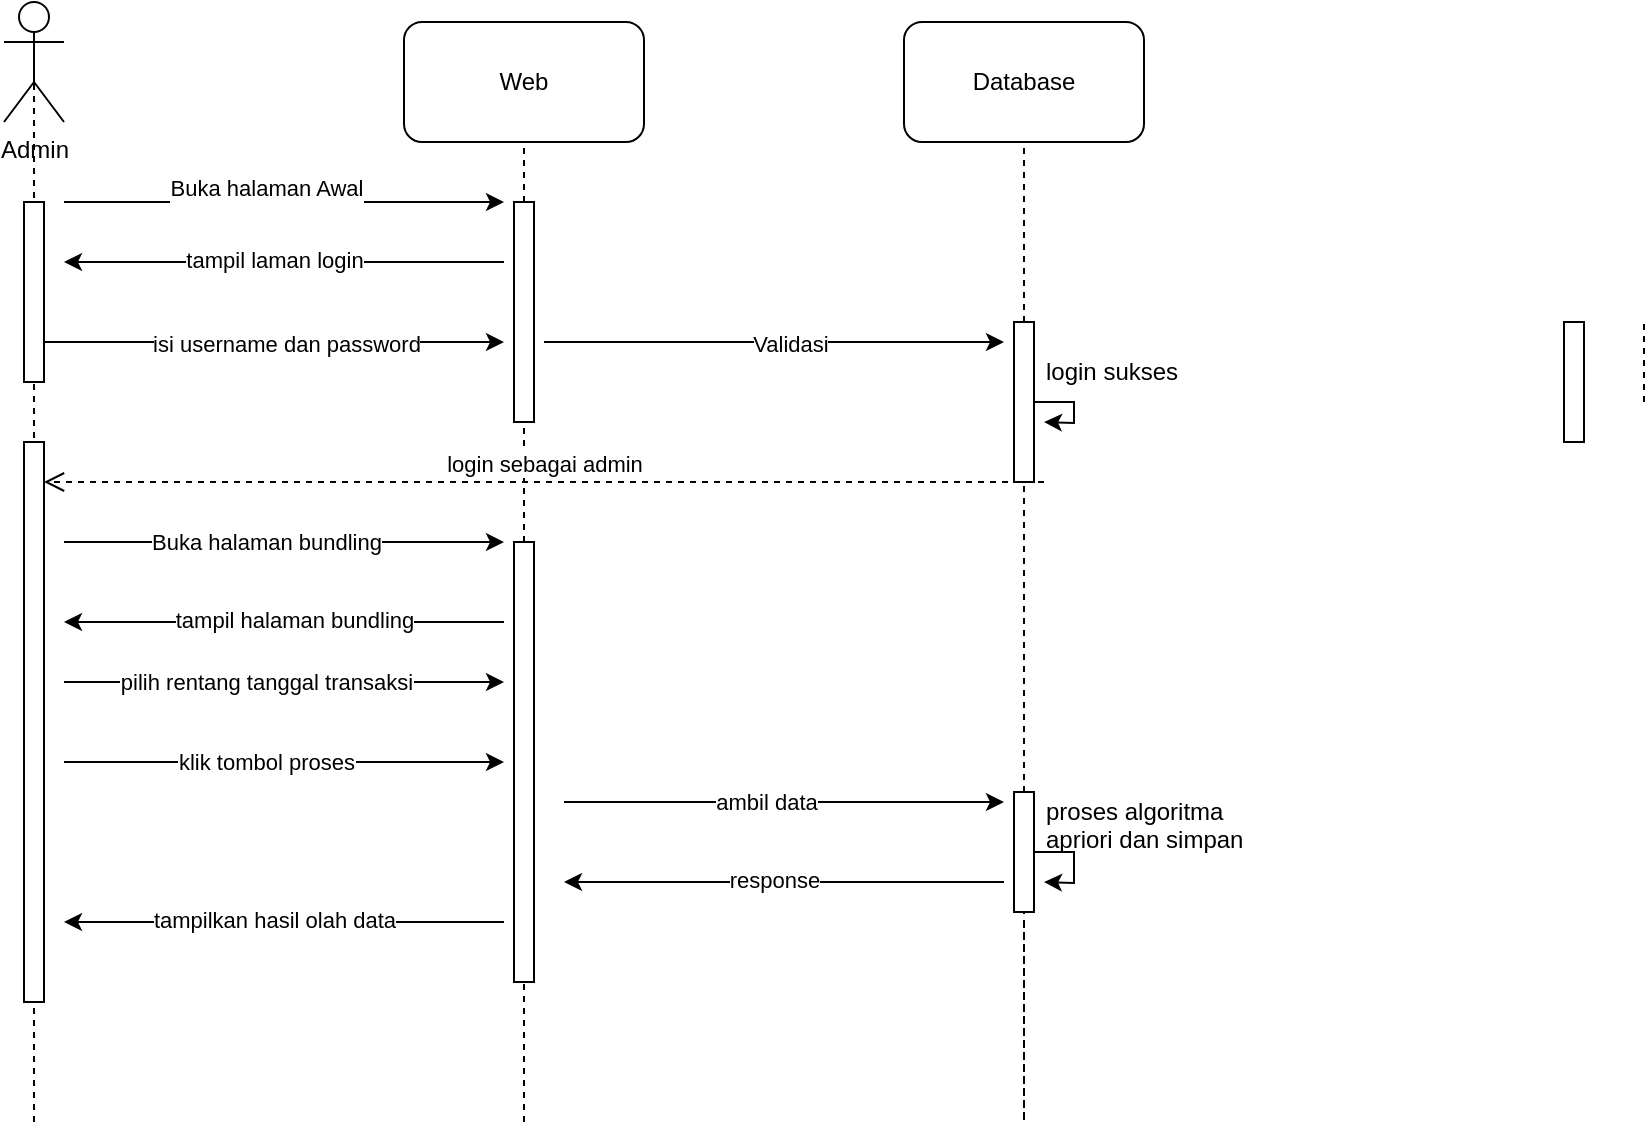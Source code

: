 <mxfile version="24.6.4" type="github">
  <diagram name="Page-1" id="13e1069c-82ec-6db2-03f1-153e76fe0fe0">
    <mxGraphModel dx="830" dy="454" grid="1" gridSize="10" guides="1" tooltips="1" connect="1" arrows="1" fold="1" page="1" pageScale="1" pageWidth="1100" pageHeight="850" background="none" math="0" shadow="0">
      <root>
        <mxCell id="0" />
        <mxCell id="1" parent="0" />
        <mxCell id="mUrOawCIDAjBb9AAZiMk-1" value="&lt;div&gt;Admin&lt;/div&gt;&lt;div&gt;&lt;br&gt;&lt;/div&gt;" style="shape=umlActor;verticalLabelPosition=bottom;verticalAlign=top;html=1;outlineConnect=0;" vertex="1" parent="1">
          <mxGeometry x="70" width="30" height="60" as="geometry" />
        </mxCell>
        <mxCell id="mUrOawCIDAjBb9AAZiMk-2" value="" style="endArrow=none;dashed=1;html=1;rounded=0;entryX=0.5;entryY=0.5;entryDx=0;entryDy=0;entryPerimeter=0;" edge="1" parent="1" target="mUrOawCIDAjBb9AAZiMk-1">
          <mxGeometry width="50" height="50" relative="1" as="geometry">
            <mxPoint x="85" y="560" as="sourcePoint" />
            <mxPoint x="320" y="80" as="targetPoint" />
          </mxGeometry>
        </mxCell>
        <mxCell id="mUrOawCIDAjBb9AAZiMk-3" value="" style="rounded=0;whiteSpace=wrap;html=1;" vertex="1" parent="1">
          <mxGeometry x="80" y="100" width="10" height="90" as="geometry" />
        </mxCell>
        <mxCell id="mUrOawCIDAjBb9AAZiMk-4" value="" style="endArrow=classic;html=1;rounded=0;" edge="1" parent="1">
          <mxGeometry width="50" height="50" relative="1" as="geometry">
            <mxPoint x="100" y="100" as="sourcePoint" />
            <mxPoint x="320" y="100" as="targetPoint" />
          </mxGeometry>
        </mxCell>
        <mxCell id="mUrOawCIDAjBb9AAZiMk-5" value="&lt;div&gt;Buka halaman Awal&lt;/div&gt;&lt;div&gt;&lt;br&gt;&lt;/div&gt;" style="edgeLabel;html=1;align=center;verticalAlign=middle;resizable=0;points=[];" connectable="0" vertex="1" parent="mUrOawCIDAjBb9AAZiMk-4">
          <mxGeometry x="-0.305" relative="1" as="geometry">
            <mxPoint x="24" as="offset" />
          </mxGeometry>
        </mxCell>
        <mxCell id="mUrOawCIDAjBb9AAZiMk-6" value="Web" style="rounded=1;whiteSpace=wrap;html=1;" vertex="1" parent="1">
          <mxGeometry x="270" y="10" width="120" height="60" as="geometry" />
        </mxCell>
        <mxCell id="mUrOawCIDAjBb9AAZiMk-7" value="" style="endArrow=none;dashed=1;html=1;rounded=0;entryX=0.5;entryY=1;entryDx=0;entryDy=0;" edge="1" parent="1" source="mUrOawCIDAjBb9AAZiMk-9" target="mUrOawCIDAjBb9AAZiMk-6">
          <mxGeometry width="50" height="50" relative="1" as="geometry">
            <mxPoint x="330" y="330" as="sourcePoint" />
            <mxPoint x="340" y="90" as="targetPoint" />
          </mxGeometry>
        </mxCell>
        <mxCell id="mUrOawCIDAjBb9AAZiMk-8" value="" style="endArrow=none;dashed=1;html=1;rounded=0;entryX=0.5;entryY=1;entryDx=0;entryDy=0;" edge="1" parent="1" source="mUrOawCIDAjBb9AAZiMk-90" target="mUrOawCIDAjBb9AAZiMk-9">
          <mxGeometry width="50" height="50" relative="1" as="geometry">
            <mxPoint x="330" y="350" as="sourcePoint" />
            <mxPoint x="330" y="70" as="targetPoint" />
          </mxGeometry>
        </mxCell>
        <mxCell id="mUrOawCIDAjBb9AAZiMk-9" value="" style="rounded=0;whiteSpace=wrap;html=1;" vertex="1" parent="1">
          <mxGeometry x="325" y="100" width="10" height="110" as="geometry" />
        </mxCell>
        <mxCell id="mUrOawCIDAjBb9AAZiMk-10" value="Database" style="rounded=1;whiteSpace=wrap;html=1;" vertex="1" parent="1">
          <mxGeometry x="520" y="10" width="120" height="60" as="geometry" />
        </mxCell>
        <mxCell id="mUrOawCIDAjBb9AAZiMk-11" value="" style="endArrow=none;dashed=1;html=1;rounded=0;entryX=0.5;entryY=1;entryDx=0;entryDy=0;" edge="1" parent="1" source="mUrOawCIDAjBb9AAZiMk-13" target="mUrOawCIDAjBb9AAZiMk-10">
          <mxGeometry width="50" height="50" relative="1" as="geometry">
            <mxPoint x="580" y="390" as="sourcePoint" />
            <mxPoint x="440" y="160" as="targetPoint" />
          </mxGeometry>
        </mxCell>
        <mxCell id="mUrOawCIDAjBb9AAZiMk-12" style="edgeStyle=orthogonalEdgeStyle;rounded=0;orthogonalLoop=1;jettySize=auto;html=1;" edge="1" parent="1" source="mUrOawCIDAjBb9AAZiMk-13">
          <mxGeometry relative="1" as="geometry">
            <mxPoint x="590" y="210" as="targetPoint" />
          </mxGeometry>
        </mxCell>
        <mxCell id="mUrOawCIDAjBb9AAZiMk-13" value="" style="rounded=0;whiteSpace=wrap;html=1;" vertex="1" parent="1">
          <mxGeometry x="575" y="160" width="10" height="80" as="geometry" />
        </mxCell>
        <mxCell id="mUrOawCIDAjBb9AAZiMk-14" value="" style="endArrow=classic;html=1;rounded=0;" edge="1" parent="1">
          <mxGeometry width="50" height="50" relative="1" as="geometry">
            <mxPoint x="90" y="170" as="sourcePoint" />
            <mxPoint x="320" y="170" as="targetPoint" />
          </mxGeometry>
        </mxCell>
        <mxCell id="mUrOawCIDAjBb9AAZiMk-15" value="isi username dan password" style="edgeLabel;html=1;align=center;verticalAlign=middle;resizable=0;points=[];" connectable="0" vertex="1" parent="mUrOawCIDAjBb9AAZiMk-14">
          <mxGeometry x="0.049" y="-1" relative="1" as="geometry">
            <mxPoint as="offset" />
          </mxGeometry>
        </mxCell>
        <mxCell id="mUrOawCIDAjBb9AAZiMk-16" value="" style="rounded=0;whiteSpace=wrap;html=1;" vertex="1" parent="1">
          <mxGeometry x="80" y="220" width="10" height="280" as="geometry" />
        </mxCell>
        <mxCell id="mUrOawCIDAjBb9AAZiMk-17" value="" style="endArrow=classic;html=1;rounded=0;" edge="1" parent="1">
          <mxGeometry width="50" height="50" relative="1" as="geometry">
            <mxPoint x="320" y="130" as="sourcePoint" />
            <mxPoint x="100" y="130" as="targetPoint" />
          </mxGeometry>
        </mxCell>
        <mxCell id="mUrOawCIDAjBb9AAZiMk-18" value="&lt;div&gt;tampil laman login&lt;/div&gt;" style="edgeLabel;html=1;align=center;verticalAlign=middle;resizable=0;points=[];" connectable="0" vertex="1" parent="mUrOawCIDAjBb9AAZiMk-17">
          <mxGeometry x="0.049" y="-1" relative="1" as="geometry">
            <mxPoint as="offset" />
          </mxGeometry>
        </mxCell>
        <mxCell id="mUrOawCIDAjBb9AAZiMk-19" value="" style="endArrow=classic;html=1;rounded=0;" edge="1" parent="1">
          <mxGeometry width="50" height="50" relative="1" as="geometry">
            <mxPoint x="340" y="170" as="sourcePoint" />
            <mxPoint x="570" y="170" as="targetPoint" />
          </mxGeometry>
        </mxCell>
        <mxCell id="mUrOawCIDAjBb9AAZiMk-20" value="&lt;div&gt;Validasi&lt;/div&gt;" style="edgeLabel;html=1;align=center;verticalAlign=middle;resizable=0;points=[];" connectable="0" vertex="1" parent="mUrOawCIDAjBb9AAZiMk-19">
          <mxGeometry x="-0.372" y="-1" relative="1" as="geometry">
            <mxPoint x="51" as="offset" />
          </mxGeometry>
        </mxCell>
        <mxCell id="mUrOawCIDAjBb9AAZiMk-21" value="" style="endArrow=none;dashed=1;html=1;rounded=0;entryX=0.5;entryY=1;entryDx=0;entryDy=0;" edge="1" parent="1" source="mUrOawCIDAjBb9AAZiMk-94" target="mUrOawCIDAjBb9AAZiMk-13">
          <mxGeometry width="50" height="50" relative="1" as="geometry">
            <mxPoint x="580" y="460" as="sourcePoint" />
            <mxPoint x="320" y="190" as="targetPoint" />
          </mxGeometry>
        </mxCell>
        <mxCell id="mUrOawCIDAjBb9AAZiMk-22" value="login sukses" style="text;strokeColor=none;fillColor=none;align=left;verticalAlign=middle;spacingLeft=4;spacingRight=4;overflow=hidden;points=[[0,0.5],[1,0.5]];portConstraint=eastwest;rotatable=0;whiteSpace=wrap;html=1;" vertex="1" parent="1">
          <mxGeometry x="585" y="170" width="80" height="30" as="geometry" />
        </mxCell>
        <mxCell id="mUrOawCIDAjBb9AAZiMk-25" value="&lt;div&gt;login sebagai admin&lt;/div&gt;" style="html=1;verticalAlign=bottom;endArrow=open;dashed=1;endSize=8;curved=0;rounded=0;entryX=1;entryY=0;entryDx=0;entryDy=0;" edge="1" parent="1">
          <mxGeometry relative="1" as="geometry">
            <mxPoint x="590" y="240" as="sourcePoint" />
            <mxPoint x="90" y="240" as="targetPoint" />
          </mxGeometry>
        </mxCell>
        <mxCell id="mUrOawCIDAjBb9AAZiMk-93" value="" style="endArrow=none;dashed=1;html=1;rounded=0;entryX=0.5;entryY=1;entryDx=0;entryDy=0;" edge="1" parent="1" target="mUrOawCIDAjBb9AAZiMk-90">
          <mxGeometry width="50" height="50" relative="1" as="geometry">
            <mxPoint x="330" y="560" as="sourcePoint" />
            <mxPoint x="330" y="230" as="targetPoint" />
          </mxGeometry>
        </mxCell>
        <mxCell id="mUrOawCIDAjBb9AAZiMk-90" value="" style="rounded=0;whiteSpace=wrap;html=1;" vertex="1" parent="1">
          <mxGeometry x="325" y="270" width="10" height="220" as="geometry" />
        </mxCell>
        <mxCell id="mUrOawCIDAjBb9AAZiMk-95" value="" style="endArrow=none;dashed=1;html=1;rounded=0;entryX=0.5;entryY=1;entryDx=0;entryDy=0;" edge="1" parent="1">
          <mxGeometry width="50" height="50" relative="1" as="geometry">
            <mxPoint x="890" y="200" as="sourcePoint" />
            <mxPoint x="890" y="160" as="targetPoint" />
          </mxGeometry>
        </mxCell>
        <mxCell id="mUrOawCIDAjBb9AAZiMk-96" value="" style="endArrow=classic;html=1;rounded=0;" edge="1" parent="1">
          <mxGeometry width="50" height="50" relative="1" as="geometry">
            <mxPoint x="100" y="270" as="sourcePoint" />
            <mxPoint x="320" y="270" as="targetPoint" />
          </mxGeometry>
        </mxCell>
        <mxCell id="mUrOawCIDAjBb9AAZiMk-97" value="&lt;div&gt;Buka halaman bundling&lt;br&gt;&lt;/div&gt;" style="edgeLabel;html=1;align=center;verticalAlign=middle;resizable=0;points=[];" connectable="0" vertex="1" parent="mUrOawCIDAjBb9AAZiMk-96">
          <mxGeometry x="-0.305" relative="1" as="geometry">
            <mxPoint x="24" as="offset" />
          </mxGeometry>
        </mxCell>
        <mxCell id="mUrOawCIDAjBb9AAZiMk-102" value="" style="rounded=0;whiteSpace=wrap;html=1;" vertex="1" parent="1">
          <mxGeometry x="850" y="160" width="10" height="60" as="geometry" />
        </mxCell>
        <mxCell id="mUrOawCIDAjBb9AAZiMk-103" value="" style="endArrow=classic;html=1;rounded=0;" edge="1" parent="1">
          <mxGeometry width="50" height="50" relative="1" as="geometry">
            <mxPoint x="100" y="340" as="sourcePoint" />
            <mxPoint x="320" y="340" as="targetPoint" />
          </mxGeometry>
        </mxCell>
        <mxCell id="mUrOawCIDAjBb9AAZiMk-104" value="&lt;div&gt;pilih rentang tanggal transaksi&lt;br&gt;&lt;/div&gt;" style="edgeLabel;html=1;align=center;verticalAlign=middle;resizable=0;points=[];" connectable="0" vertex="1" parent="mUrOawCIDAjBb9AAZiMk-103">
          <mxGeometry x="-0.305" relative="1" as="geometry">
            <mxPoint x="24" as="offset" />
          </mxGeometry>
        </mxCell>
        <mxCell id="mUrOawCIDAjBb9AAZiMk-105" value="" style="endArrow=classic;html=1;rounded=0;fontStyle=1" edge="1" parent="1">
          <mxGeometry width="50" height="50" relative="1" as="geometry">
            <mxPoint x="100" y="380" as="sourcePoint" />
            <mxPoint x="320" y="380" as="targetPoint" />
          </mxGeometry>
        </mxCell>
        <mxCell id="mUrOawCIDAjBb9AAZiMk-106" value="klik tombol proses" style="edgeLabel;html=1;align=center;verticalAlign=middle;resizable=0;points=[];" connectable="0" vertex="1" parent="mUrOawCIDAjBb9AAZiMk-105">
          <mxGeometry x="-0.305" relative="1" as="geometry">
            <mxPoint x="24" as="offset" />
          </mxGeometry>
        </mxCell>
        <mxCell id="mUrOawCIDAjBb9AAZiMk-112" value="" style="endArrow=none;dashed=1;html=1;rounded=0;entryX=0.5;entryY=1;entryDx=0;entryDy=0;" edge="1" parent="1" target="mUrOawCIDAjBb9AAZiMk-94">
          <mxGeometry width="50" height="50" relative="1" as="geometry">
            <mxPoint x="580" y="460" as="sourcePoint" />
            <mxPoint x="580" y="240" as="targetPoint" />
            <Array as="points">
              <mxPoint x="580" y="560" />
            </Array>
          </mxGeometry>
        </mxCell>
        <mxCell id="mUrOawCIDAjBb9AAZiMk-116" style="edgeStyle=orthogonalEdgeStyle;rounded=0;orthogonalLoop=1;jettySize=auto;html=1;" edge="1" parent="1" source="mUrOawCIDAjBb9AAZiMk-94">
          <mxGeometry relative="1" as="geometry">
            <mxPoint x="590" y="440" as="targetPoint" />
          </mxGeometry>
        </mxCell>
        <mxCell id="mUrOawCIDAjBb9AAZiMk-94" value="" style="rounded=0;whiteSpace=wrap;html=1;" vertex="1" parent="1">
          <mxGeometry x="575" y="395" width="10" height="60" as="geometry" />
        </mxCell>
        <mxCell id="mUrOawCIDAjBb9AAZiMk-113" value="" style="endArrow=classic;html=1;rounded=0;fontStyle=1" edge="1" parent="1">
          <mxGeometry width="50" height="50" relative="1" as="geometry">
            <mxPoint x="350" y="400" as="sourcePoint" />
            <mxPoint x="570" y="400" as="targetPoint" />
          </mxGeometry>
        </mxCell>
        <mxCell id="mUrOawCIDAjBb9AAZiMk-114" value="ambil data" style="edgeLabel;html=1;align=center;verticalAlign=middle;resizable=0;points=[];" connectable="0" vertex="1" parent="mUrOawCIDAjBb9AAZiMk-113">
          <mxGeometry x="-0.305" relative="1" as="geometry">
            <mxPoint x="24" as="offset" />
          </mxGeometry>
        </mxCell>
        <mxCell id="mUrOawCIDAjBb9AAZiMk-117" value="&lt;div&gt;proses algoritma apriori dan simpan&lt;br&gt;&lt;/div&gt;&lt;div&gt;&lt;br&gt;&lt;/div&gt;" style="text;strokeColor=none;fillColor=none;align=left;verticalAlign=middle;spacingLeft=4;spacingRight=4;overflow=hidden;points=[[0,0.5],[1,0.5]];portConstraint=eastwest;rotatable=0;whiteSpace=wrap;html=1;" vertex="1" parent="1">
          <mxGeometry x="585" y="395" width="115" height="40" as="geometry" />
        </mxCell>
        <mxCell id="mUrOawCIDAjBb9AAZiMk-118" value="" style="endArrow=classic;html=1;rounded=0;" edge="1" parent="1">
          <mxGeometry width="50" height="50" relative="1" as="geometry">
            <mxPoint x="320" y="310" as="sourcePoint" />
            <mxPoint x="100" y="310" as="targetPoint" />
          </mxGeometry>
        </mxCell>
        <mxCell id="mUrOawCIDAjBb9AAZiMk-119" value="&lt;div&gt;tampil laman login&lt;/div&gt;" style="edgeLabel;html=1;align=center;verticalAlign=middle;resizable=0;points=[];" connectable="0" vertex="1" parent="mUrOawCIDAjBb9AAZiMk-118">
          <mxGeometry x="0.049" y="-1" relative="1" as="geometry">
            <mxPoint as="offset" />
          </mxGeometry>
        </mxCell>
        <mxCell id="mUrOawCIDAjBb9AAZiMk-120" value="&lt;div&gt;tampil halaman bundling&lt;br&gt;&lt;/div&gt;" style="edgeLabel;html=1;align=center;verticalAlign=middle;resizable=0;points=[];" connectable="0" vertex="1" parent="1">
          <mxGeometry x="215" y="308.5" as="geometry" />
        </mxCell>
        <mxCell id="mUrOawCIDAjBb9AAZiMk-122" value="" style="endArrow=classic;html=1;rounded=0;" edge="1" parent="1">
          <mxGeometry width="50" height="50" relative="1" as="geometry">
            <mxPoint x="570" y="440" as="sourcePoint" />
            <mxPoint x="350" y="440" as="targetPoint" />
          </mxGeometry>
        </mxCell>
        <mxCell id="mUrOawCIDAjBb9AAZiMk-123" value="response" style="edgeLabel;html=1;align=center;verticalAlign=middle;resizable=0;points=[];" connectable="0" vertex="1" parent="mUrOawCIDAjBb9AAZiMk-122">
          <mxGeometry x="0.049" y="-1" relative="1" as="geometry">
            <mxPoint as="offset" />
          </mxGeometry>
        </mxCell>
        <mxCell id="mUrOawCIDAjBb9AAZiMk-124" value="" style="endArrow=classic;html=1;rounded=0;" edge="1" parent="1">
          <mxGeometry width="50" height="50" relative="1" as="geometry">
            <mxPoint x="320" y="460" as="sourcePoint" />
            <mxPoint x="100" y="460" as="targetPoint" />
          </mxGeometry>
        </mxCell>
        <mxCell id="mUrOawCIDAjBb9AAZiMk-125" value="tampilkan hasil olah data" style="edgeLabel;html=1;align=center;verticalAlign=middle;resizable=0;points=[];" connectable="0" vertex="1" parent="mUrOawCIDAjBb9AAZiMk-124">
          <mxGeometry x="0.049" y="-1" relative="1" as="geometry">
            <mxPoint as="offset" />
          </mxGeometry>
        </mxCell>
      </root>
    </mxGraphModel>
  </diagram>
</mxfile>
